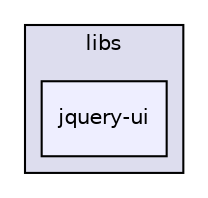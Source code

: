 digraph "libs/jquery-ui" {
  compound=true
  node [ fontsize="10", fontname="Helvetica"];
  edge [ labelfontsize="10", labelfontname="Helvetica"];
  subgraph clusterdir_6719ab1f1f7655efc2fa43f7eb574fd1 {
    graph [ bgcolor="#ddddee", pencolor="black", label="libs" fontname="Helvetica", fontsize="10", URL="dir_6719ab1f1f7655efc2fa43f7eb574fd1.html"]
  dir_ce2d5194fa4c0573f622e612dc603fa4 [shape=box, label="jquery-ui", style="filled", fillcolor="#eeeeff", pencolor="black", URL="dir_ce2d5194fa4c0573f622e612dc603fa4.html"];
  }
}
